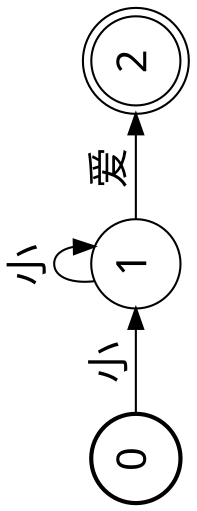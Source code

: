 digraph FST {
rankdir = LR;
size = "8.5,11";
label = "";
center = 1;
orientation = Landscape;
ranksep = "0.4";
nodesep = "0.25";
0 [label = "0", shape = circle, style = bold, fontname="simsun.ttc",fontsize = 20]
	0 -> 1 [label = "小", fontname="simsun.ttc",fontsize = 20];
1 [label = "1", shape = circle, style = solid, fontname="simsun.ttc",fontsize = 20]
	1 -> 1 [label = "小", fontname="simsun.ttc",fontsize = 20];
	1 -> 2 [label = "爱", fontname="simsun.ttc",fontsize = 20];
2 [label = "2", shape = doublecircle, style = solid, fontname="simsun.ttc",fontsize = 20]
}
